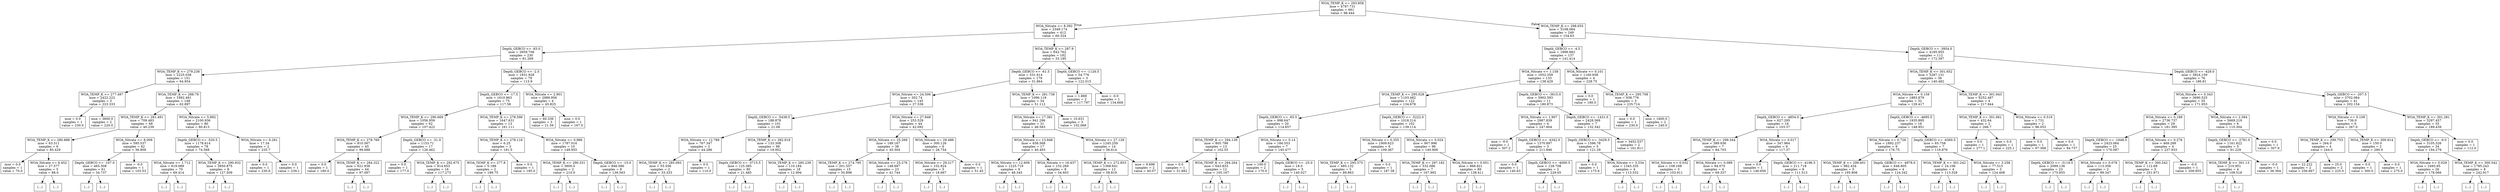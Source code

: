 digraph Tree {
node [shape=box] ;
0 [label="WOA_TEMP_K <= 293.858\nmse = 4797.731\nsamples = 661\nvalue = 98.444"] ;
1 [label="WOA_Nitrate <= 8.392\nmse = 2349.174\nsamples = 412\nvalue = 60.324"] ;
0 -> 1 [labeldistance=2.5, labelangle=45, headlabel="True"] ;
2 [label="Depth_GEBCO <= -83.0\nmse = 2659.708\nsamples = 230\nvalue = 81.269"] ;
1 -> 2 ;
3 [label="WOA_TEMP_K <= 279.238\nmse = 2225.038\nsamples = 151\nvalue = 64.954"] ;
2 -> 3 ;
4 [label="WOA_TEMP_K <= 277.497\nmse = 2422.222\nsamples = 3\nvalue = 223.333"] ;
3 -> 4 ;
5 [label="mse = 0.0\nsamples = 1\nvalue = 230.0"] ;
4 -> 5 ;
6 [label="mse = 3600.0\nsamples = 2\nvalue = 220.0"] ;
4 -> 6 ;
7 [label="WOA_TEMP_K <= 288.79\nmse = 1892.481\nsamples = 148\nvalue = 62.897"] ;
3 -> 7 ;
8 [label="WOA_TEMP_K <= 281.491\nmse = 709.483\nsamples = 68\nvalue = 40.239"] ;
7 -> 8 ;
9 [label="WOA_TEMP_K <= 280.888\nmse = 63.311\nsamples = 6\nvalue = 85.429"] ;
8 -> 9 ;
10 [label="mse = 0.0\nsamples = 1\nvalue = 70.0"] ;
9 -> 10 ;
11 [label="WOA_Nitrate <= 6.452\nmse = 27.577\nsamples = 5\nvalue = 88.0"] ;
9 -> 11 ;
12 [label="(...)"] ;
11 -> 12 ;
13 [label="(...)"] ;
11 -> 13 ;
20 [label="WOA_Nitrate <= 8.009\nmse = 595.537\nsamples = 62\nvalue = 36.909"] ;
8 -> 20 ;
21 [label="Depth_GEBCO <= -107.0\nmse = 465.508\nsamples = 61\nvalue = 34.737"] ;
20 -> 21 ;
22 [label="(...)"] ;
21 -> 22 ;
99 [label="(...)"] ;
21 -> 99 ;
106 [label="mse = -0.0\nsamples = 1\nvalue = 103.53"] ;
20 -> 106 ;
107 [label="WOA_Nitrate <= 5.892\nmse = 2100.936\nsamples = 80\nvalue = 80.813"] ;
7 -> 107 ;
108 [label="Depth_GEBCO <= -520.5\nmse = 1178.614\nsamples = 78\nvalue = 74.568"] ;
107 -> 108 ;
109 [label="WOA_Nitrate <= 1.712\nmse = 619.089\nsamples = 70\nvalue = 69.414"] ;
108 -> 109 ;
110 [label="(...)"] ;
109 -> 110 ;
213 [label="(...)"] ;
109 -> 213 ;
226 [label="WOA_TEMP_K <= 290.932\nmse = 3850.875\nsamples = 8\nvalue = 127.509"] ;
108 -> 226 ;
227 [label="(...)"] ;
226 -> 227 ;
232 [label="(...)"] ;
226 -> 232 ;
241 [label="WOA_Nitrate <= 6.261\nmse = 17.34\nsamples = 2\nvalue = 235.7"] ;
107 -> 241 ;
242 [label="mse = 0.0\nsamples = 1\nvalue = 230.6"] ;
241 -> 242 ;
243 [label="mse = 0.0\nsamples = 1\nvalue = 239.1"] ;
241 -> 243 ;
244 [label="Depth_GEBCO <= -2.5\nmse = 1931.928\nsamples = 79\nvalue = 113.9"] ;
2 -> 244 ;
245 [label="Depth_GEBCO <= -17.5\nmse = 1610.863\nsamples = 75\nvalue = 117.58"] ;
244 -> 245 ;
246 [label="WOA_TEMP_K <= 290.669\nmse = 1056.959\nsamples = 62\nvalue = 107.422"] ;
245 -> 246 ;
247 [label="WOA_TEMP_K <= 278.769\nmse = 810.567\nsamples = 45\nvalue = 99.688"] ;
246 -> 247 ;
248 [label="mse = 0.0\nsamples = 1\nvalue = 180.0"] ;
247 -> 248 ;
249 [label="WOA_TEMP_K <= 284.322\nmse = 621.936\nsamples = 44\nvalue = 97.097"] ;
247 -> 249 ;
250 [label="(...)"] ;
249 -> 250 ;
275 [label="(...)"] ;
249 -> 275 ;
320 [label="Depth_GEBCO <= -31.0\nmse = 1153.71\nsamples = 17\nvalue = 126.462"] ;
246 -> 320 ;
321 [label="mse = 0.0\nsamples = 1\nvalue = 177.0"] ;
320 -> 321 ;
322 [label="WOA_TEMP_K <= 292.675\nmse = 814.653\nsamples = 16\nvalue = 117.273"] ;
320 -> 322 ;
323 [label="(...)"] ;
322 -> 323 ;
334 [label="(...)"] ;
322 -> 334 ;
337 [label="WOA_TEMP_K <= 278.596\nmse = 1647.631\nsamples = 13\nvalue = 161.111"] ;
245 -> 337 ;
338 [label="WOA_TEMP_K <= 278.116\nmse = 6.25\nsamples = 3\nvalue = 191.5"] ;
337 -> 338 ;
339 [label="WOA_TEMP_K <= 277.8\nmse = 0.188\nsamples = 2\nvalue = 189.75"] ;
338 -> 339 ;
340 [label="(...)"] ;
339 -> 340 ;
341 [label="(...)"] ;
339 -> 341 ;
342 [label="mse = 0.0\nsamples = 1\nvalue = 195.0"] ;
338 -> 342 ;
343 [label="WOA_Nitrate <= 0.986\nmse = 1787.016\nsamples = 10\nvalue = 148.955"] ;
337 -> 343 ;
344 [label="WOA_TEMP_K <= 290.331\nmse = 3600.0\nsamples = 2\nvalue = 210.0"] ;
343 -> 344 ;
345 [label="(...)"] ;
344 -> 345 ;
346 [label="(...)"] ;
344 -> 346 ;
347 [label="Depth_GEBCO <= -15.0\nmse = 846.586\nsamples = 8\nvalue = 139.563"] ;
343 -> 347 ;
348 [label="(...)"] ;
347 -> 348 ;
349 [label="(...)"] ;
347 -> 349 ;
362 [label="WOA_Nitrate <= 2.901\nmse = 2986.956\nsamples = 4\nvalue = 45.825"] ;
244 -> 362 ;
363 [label="mse = 60.336\nsamples = 3\nvalue = 21.59"] ;
362 -> 363 ;
364 [label="mse = 0.0\nsamples = 1\nvalue = 167.0"] ;
362 -> 364 ;
365 [label="WOA_TEMP_K <= 287.9\nmse = 642.762\nsamples = 182\nvalue = 33.195"] ;
1 -> 365 ;
366 [label="Depth_GEBCO <= -61.5\nmse = 531.614\nsamples = 179\nvalue = 31.864"] ;
365 -> 366 ;
367 [label="WOA_Nitrate <= 24.506\nmse = 302.74\nsamples = 145\nvalue = 27.538"] ;
366 -> 367 ;
368 [label="Depth_GEBCO <= -5438.5\nmse = 188.878\nsamples = 101\nvalue = 21.08"] ;
367 -> 368 ;
369 [label="WOA_Nitrate <= 12.789\nmse = 767.347\nsamples = 3\nvalue = 44.286"] ;
368 -> 369 ;
370 [label="WOA_TEMP_K <= 285.093\nmse = 55.556\nsamples = 2\nvalue = 33.333"] ;
369 -> 370 ;
371 [label="(...)"] ;
370 -> 371 ;
372 [label="(...)"] ;
370 -> 372 ;
373 [label="mse = 0.0\nsamples = 1\nvalue = 110.0"] ;
369 -> 373 ;
374 [label="WOA_TEMP_K <= 282.818\nmse = 133.308\nsamples = 98\nvalue = 19.952"] ;
368 -> 374 ;
375 [label="Depth_GEBCO <= -3715.5\nmse = 125.385\nsamples = 80\nvalue = 21.485"] ;
374 -> 375 ;
376 [label="(...)"] ;
375 -> 376 ;
415 [label="(...)"] ;
375 -> 415 ;
500 [label="WOA_TEMP_K <= 285.239\nmse = 110.184\nsamples = 18\nvalue = 12.994"] ;
374 -> 500 ;
501 [label="(...)"] ;
500 -> 501 ;
524 [label="(...)"] ;
500 -> 524 ;
525 [label="WOA_Nitrate <= 27.848\nmse = 253.529\nsamples = 44\nvalue = 42.092"] ;
367 -> 525 ;
526 [label="WOA_Nitrate <= 25.269\nmse = 189.167\nsamples = 38\nvalue = 45.304"] ;
525 -> 526 ;
527 [label="WOA_TEMP_K <= 274.795\nmse = 201.557\nsamples = 15\nvalue = 50.898"] ;
526 -> 527 ;
528 [label="(...)"] ;
527 -> 528 ;
545 [label="(...)"] ;
527 -> 545 ;
546 [label="WOA_Nitrate <= 25.276\nmse = 148.697\nsamples = 23\nvalue = 41.744"] ;
526 -> 546 ;
547 [label="(...)"] ;
546 -> 547 ;
550 [label="(...)"] ;
546 -> 550 ;
589 [label="WOA_Nitrate <= 29.486\nmse = 300.126\nsamples = 6\nvalue = 28.754"] ;
525 -> 589 ;
590 [label="WOA_Nitrate <= 29.217\nmse = 102.824\nsamples = 5\nvalue = 18.667"] ;
589 -> 590 ;
591 [label="(...)"] ;
590 -> 591 ;
596 [label="(...)"] ;
590 -> 596 ;
599 [label="mse = 0.0\nsamples = 1\nvalue = 51.45"] ;
589 -> 599 ;
600 [label="WOA_TEMP_K <= 281.738\nmse = 1096.118\nsamples = 34\nvalue = 51.112"] ;
366 -> 600 ;
601 [label="WOA_Nitrate <= 17.381\nmse = 941.296\nsamples = 31\nvalue = 46.583"] ;
600 -> 601 ;
602 [label="WOA_Nitrate <= 13.948\nmse = 658.568\nsamples = 17\nvalue = 40.493"] ;
601 -> 602 ;
603 [label="WOA_Nitrate <= 12.609\nmse = 1225.719\nsamples = 9\nvalue = 48.345"] ;
602 -> 603 ;
604 [label="(...)"] ;
603 -> 604 ;
605 [label="(...)"] ;
603 -> 605 ;
606 [label="WOA_Nitrate <= 16.437\nmse = 152.269\nsamples = 8\nvalue = 34.603"] ;
602 -> 606 ;
607 [label="(...)"] ;
606 -> 607 ;
610 [label="(...)"] ;
606 -> 610 ;
613 [label="WOA_Nitrate <= 27.128\nmse = 1245.259\nsamples = 14\nvalue = 56.614"] ;
601 -> 613 ;
614 [label="WOA_TEMP_K <= 272.853\nmse = 1368.641\nsamples = 12\nvalue = 58.819"] ;
613 -> 614 ;
615 [label="(...)"] ;
614 -> 615 ;
620 [label="(...)"] ;
614 -> 620 ;
621 [label="mse = 9.696\nsamples = 2\nvalue = 40.07"] ;
613 -> 621 ;
622 [label="mse = 10.631\nsamples = 3\nvalue = 102.068"] ;
600 -> 622 ;
623 [label="Depth_GEBCO <= -1126.5\nmse = 54.776\nsamples = 3\nvalue = 122.015"] ;
365 -> 623 ;
624 [label="mse = 1.869\nsamples = 2\nvalue = 117.797"] ;
623 -> 624 ;
625 [label="mse = -0.0\nsamples = 1\nvalue = 134.669"] ;
623 -> 625 ;
626 [label="WOA_TEMP_K <= 298.655\nmse = 3108.064\nsamples = 249\nvalue = 154.63"] ;
0 -> 626 [labeldistance=2.5, labelangle=-45, headlabel="False"] ;
627 [label="Depth_GEBCO <= -4.5\nmse = 1896.883\nsamples = 137\nvalue = 141.414"] ;
626 -> 627 ;
628 [label="WOA_Nitrate <= 1.158\nmse = 1652.359\nsamples = 133\nvalue = 138.429"] ;
627 -> 628 ;
629 [label="WOA_TEMP_K <= 295.028\nmse = 1103.482\nsamples = 122\nvalue = 134.678"] ;
628 -> 629 ;
630 [label="Depth_GEBCO <= -65.5\nmse = 998.647\nsamples = 20\nvalue = 114.657"] ;
629 -> 630 ;
631 [label="WOA_TEMP_K <= 294.139\nmse = 805.798\nsamples = 13\nvalue = 102.55"] ;
630 -> 631 ;
632 [label="mse = 0.0\nsamples = 1\nvalue = 31.882"] ;
631 -> 632 ;
633 [label="WOA_TEMP_K <= 294.264\nmse = 643.833\nsamples = 12\nvalue = 105.167"] ;
631 -> 633 ;
634 [label="(...)"] ;
633 -> 634 ;
635 [label="(...)"] ;
633 -> 635 ;
656 [label="WOA_Nitrate <= 0.14\nmse = 166.553\nsamples = 7\nvalue = 145.477"] ;
630 -> 656 ;
657 [label="mse = 100.0\nsamples = 2\nvalue = 170.0"] ;
656 -> 657 ;
658 [label="Depth_GEBCO <= -25.0\nmse = 18.0\nsamples = 5\nvalue = 140.027"] ;
656 -> 658 ;
659 [label="(...)"] ;
658 -> 659 ;
662 [label="(...)"] ;
658 -> 662 ;
663 [label="Depth_GEBCO <= -5222.0\nmse = 1018.214\nsamples = 102\nvalue = 139.114"] ;
629 -> 663 ;
664 [label="WOA_Nitrate <= 0.355\nmse = 1909.623\nsamples = 6\nvalue = 109.367"] ;
663 -> 664 ;
665 [label="WOA_TEMP_K <= 295.375\nmse = 485.132\nsamples = 5\nvalue = 89.863"] ;
664 -> 665 ;
666 [label="(...)"] ;
665 -> 666 ;
667 [label="(...)"] ;
665 -> 667 ;
672 [label="mse = 0.0\nsamples = 1\nvalue = 187.38"] ;
664 -> 672 ;
673 [label="WOA_Nitrate <= 0.024\nmse = 907.996\nsamples = 96\nvalue = 140.906"] ;
663 -> 673 ;
674 [label="WOA_TEMP_K <= 297.182\nmse = 532.086\nsamples = 7\nvalue = 167.992"] ;
673 -> 674 ;
675 [label="(...)"] ;
674 -> 675 ;
684 [label="(...)"] ;
674 -> 684 ;
687 [label="WOA_Nitrate <= 0.051\nmse = 868.821\nsamples = 89\nvalue = 138.411"] ;
673 -> 687 ;
688 [label="(...)"] ;
687 -> 688 ;
693 [label="(...)"] ;
687 -> 693 ;
826 [label="Depth_GEBCO <= -3615.0\nmse = 5902.593\nsamples = 11\nvalue = 180.873"] ;
628 -> 826 ;
827 [label="WOA_Nitrate <= 1.907\nmse = 2987.839\nsamples = 4\nvalue = 247.604"] ;
826 -> 827 ;
828 [label="mse = -0.0\nsamples = 1\nvalue = 307.2"] ;
827 -> 828 ;
829 [label="Depth_GEBCO <= -4342.0\nmse = 1370.897\nsamples = 3\nvalue = 211.846"] ;
827 -> 829 ;
830 [label="mse = 0.0\nsamples = 1\nvalue = 140.63"] ;
829 -> 830 ;
831 [label="Depth_GEBCO <= -4000.5\nmse = 128.708\nsamples = 2\nvalue = 229.65"] ;
829 -> 831 ;
832 [label="(...)"] ;
831 -> 832 ;
833 [label="(...)"] ;
831 -> 833 ;
834 [label="Depth_GEBCO <= -1431.0\nmse = 2428.569\nsamples = 7\nvalue = 132.342"] ;
826 -> 834 ;
835 [label="Depth_GEBCO <= -3429.5\nmse = 1596.78\nsamples = 5\nvalue = 121.29"] ;
834 -> 835 ;
836 [label="mse = 0.0\nsamples = 1\nvalue = 175.6"] ;
835 -> 836 ;
837 [label="WOA_Nitrate <= 3.334\nmse = 1343.335\nsamples = 4\nvalue = 113.532"] ;
835 -> 837 ;
838 [label="(...)"] ;
837 -> 838 ;
839 [label="(...)"] ;
837 -> 839 ;
844 [label="mse = 3452.537\nsamples = 2\nvalue = 161.811"] ;
834 -> 844 ;
845 [label="WOA_Nitrate <= 0.101\nmse = 1160.938\nsamples = 4\nvalue = 228.75"] ;
627 -> 845 ;
846 [label="mse = 0.0\nsamples = 1\nvalue = 180.0"] ;
845 -> 846 ;
847 [label="WOA_TEMP_K <= 295.708\nmse = 938.776\nsamples = 3\nvalue = 235.714"] ;
845 -> 847 ;
848 [label="mse = 0.0\nsamples = 1\nvalue = 230.0"] ;
847 -> 848 ;
849 [label="mse = 1600.0\nsamples = 2\nvalue = 240.0"] ;
847 -> 849 ;
850 [label="Depth_GEBCO <= -3954.0\nmse = 4185.955\nsamples = 112\nvalue = 172.397"] ;
626 -> 850 ;
851 [label="WOA_TEMP_K <= 301.652\nmse = 3287.131\nsamples = 36\nvalue = 140.482"] ;
850 -> 851 ;
852 [label="WOA_Nitrate <= 0.159\nmse = 1883.879\nsamples = 32\nvalue = 129.417"] ;
851 -> 852 ;
853 [label="Depth_GEBCO <= -4854.0\nmse = 627.295\nsamples = 16\nvalue = 103.37"] ;
852 -> 853 ;
854 [label="WOA_TEMP_K <= 299.344\nmse = 389.936\nsamples = 7\nvalue = 84.703"] ;
853 -> 854 ;
855 [label="WOA_Nitrate <= 0.032\nmse = 108.168\nsamples = 3\nvalue = 103.911"] ;
854 -> 855 ;
856 [label="(...)"] ;
855 -> 856 ;
859 [label="(...)"] ;
855 -> 859 ;
860 [label="WOA_Nitrate <= 0.089\nmse = 84.075\nsamples = 4\nvalue = 69.337"] ;
854 -> 860 ;
861 [label="(...)"] ;
860 -> 861 ;
864 [label="(...)"] ;
860 -> 864 ;
865 [label="WOA_Nitrate <= 0.017\nmse = 347.964\nsamples = 9\nvalue = 117.37"] ;
853 -> 865 ;
866 [label="mse = 0.0\nsamples = 1\nvalue = 146.656"] ;
865 -> 866 ;
867 [label="Depth_GEBCO <= -4196.5\nmse = 211.718\nsamples = 8\nvalue = 111.513"] ;
865 -> 867 ;
868 [label="(...)"] ;
867 -> 868 ;
877 [label="(...)"] ;
867 -> 877 ;
880 [label="Depth_GEBCO <= -4695.5\nmse = 1935.895\nsamples = 16\nvalue = 148.951"] ;
852 -> 880 ;
881 [label="WOA_Nitrate <= 0.726\nmse = 1892.237\nsamples = 9\nvalue = 176.75"] ;
880 -> 881 ;
882 [label="WOA_TEMP_K <= 299.401\nmse = 982.434\nsamples = 5\nvalue = 195.808"] ;
881 -> 882 ;
883 [label="(...)"] ;
882 -> 883 ;
884 [label="(...)"] ;
882 -> 884 ;
889 [label="Depth_GEBCO <= -4978.0\nmse = 648.805\nsamples = 4\nvalue = 124.342"] ;
881 -> 889 ;
890 [label="(...)"] ;
889 -> 890 ;
895 [label="(...)"] ;
889 -> 895 ;
896 [label="Depth_GEBCO <= -4360.5\nmse = 65.758\nsamples = 7\nvalue = 116.876"] ;
880 -> 896 ;
897 [label="WOA_TEMP_K <= 301.242\nmse = 24.106\nsamples = 4\nvalue = 113.528"] ;
896 -> 897 ;
898 [label="(...)"] ;
897 -> 898 ;
903 [label="(...)"] ;
897 -> 903 ;
904 [label="WOA_Nitrate <= 3.258\nmse = 77.515\nsamples = 3\nvalue = 124.408"] ;
896 -> 904 ;
905 [label="(...)"] ;
904 -> 905 ;
908 [label="(...)"] ;
904 -> 908 ;
909 [label="WOA_TEMP_K <= 301.943\nmse = 6252.487\nsamples = 4\nvalue = 217.944"] ;
851 -> 909 ;
910 [label="WOA_TEMP_K <= 301.661\nmse = 432.64\nsamples = 2\nvalue = 266.7"] ;
909 -> 910 ;
911 [label="mse = 0.0\nsamples = 1\nvalue = 277.1"] ;
910 -> 911 ;
912 [label="mse = 0.0\nsamples = 1\nvalue = 225.1"] ;
910 -> 912 ;
913 [label="WOA_Nitrate <= 0.519\nmse = 1.731\nsamples = 2\nvalue = 96.053"] ;
909 -> 913 ;
914 [label="mse = 0.0\nsamples = 1\nvalue = 97.368"] ;
913 -> 914 ;
915 [label="mse = 0.0\nsamples = 1\nvalue = 94.737"] ;
913 -> 915 ;
916 [label="Depth_GEBCO <= -428.0\nmse = 3924.159\nsamples = 76\nvalue = 186.81"] ;
850 -> 916 ;
917 [label="WOA_Nitrate <= 0.343\nmse = 3690.525\nsamples = 35\nvalue = 171.953"] ;
916 -> 917 ;
918 [label="WOA_Nitrate <= 0.189\nmse = 2736.737\nsamples = 29\nvalue = 181.395"] ;
917 -> 918 ;
919 [label="Depth_GEBCO <= -1648.5\nmse = 2423.064\nsamples = 25\nvalue = 170.087"] ;
918 -> 919 ;
920 [label="Depth_GEBCO <= -3119.5\nmse = 2089.136\nsamples = 23\nvalue = 175.855"] ;
919 -> 920 ;
921 [label="(...)"] ;
920 -> 921 ;
944 [label="(...)"] ;
920 -> 944 ;
951 [label="WOA_Nitrate <= 0.078\nmse = 113.356\nsamples = 2\nvalue = 89.347"] ;
919 -> 951 ;
952 [label="(...)"] ;
951 -> 952 ;
953 [label="(...)"] ;
951 -> 953 ;
954 [label="WOA_Nitrate <= 0.276\nmse = 469.289\nsamples = 4\nvalue = 237.933"] ;
918 -> 954 ;
955 [label="WOA_TEMP_K <= 300.542\nmse = 112.69\nsamples = 3\nvalue = 251.971"] ;
954 -> 955 ;
956 [label="(...)"] ;
955 -> 956 ;
957 [label="(...)"] ;
955 -> 957 ;
960 [label="mse = -0.0\nsamples = 1\nvalue = 209.855"] ;
954 -> 960 ;
961 [label="WOA_Nitrate <= 2.584\nmse = 5669.219\nsamples = 6\nvalue = 115.304"] ;
917 -> 961 ;
962 [label="Depth_GEBCO <= -2781.0\nmse = 1161.622\nsamples = 5\nvalue = 91.229"] ;
961 -> 962 ;
963 [label="WOA_TEMP_K <= 301.13\nmse = 210.951\nsamples = 4\nvalue = 109.518"] ;
962 -> 963 ;
964 [label="(...)"] ;
963 -> 964 ;
969 [label="(...)"] ;
963 -> 969 ;
970 [label="mse = -0.0\nsamples = 1\nvalue = 36.364"] ;
962 -> 970 ;
971 [label="mse = 0.0\nsamples = 1\nvalue = 307.9"] ;
961 -> 971 ;
972 [label="Depth_GEBCO <= -207.5\nmse = 3702.064\nsamples = 41\nvalue = 202.154"] ;
916 -> 972 ;
973 [label="WOA_Nitrate <= 0.109\nmse = 736.0\nsamples = 6\nvalue = 267.0"] ;
972 -> 973 ;
974 [label="WOA_TEMP_K <= 299.753\nmse = 264.0\nsamples = 4\nvalue = 244.0"] ;
973 -> 974 ;
975 [label="mse = 22.222\nsamples = 2\nvalue = 256.667"] ;
974 -> 975 ;
976 [label="mse = 25.0\nsamples = 2\nvalue = 225.0"] ;
974 -> 976 ;
977 [label="WOA_TEMP_K <= 300.814\nmse = 150.0\nsamples = 2\nvalue = 290.0"] ;
973 -> 977 ;
978 [label="mse = 0.0\nsamples = 1\nvalue = 300.0"] ;
977 -> 978 ;
979 [label="mse = 0.0\nsamples = 1\nvalue = 275.0"] ;
977 -> 979 ;
980 [label="WOA_TEMP_K <= 301.281\nmse = 3297.457\nsamples = 35\nvalue = 189.439"] ;
972 -> 980 ;
981 [label="Depth_GEBCO <= -9.0\nmse = 3105.326\nsamples = 34\nvalue = 194.279"] ;
980 -> 981 ;
982 [label="WOA_Nitrate <= 0.029\nmse = 2493.95\nsamples = 26\nvalue = 178.066"] ;
981 -> 982 ;
983 [label="(...)"] ;
982 -> 983 ;
984 [label="(...)"] ;
982 -> 984 ;
1007 [label="WOA_TEMP_K <= 300.542\nmse = 1785.243\nsamples = 8\nvalue = 242.917"] ;
981 -> 1007 ;
1008 [label="(...)"] ;
1007 -> 1008 ;
1017 [label="(...)"] ;
1007 -> 1017 ;
1018 [label="mse = 0.0\nsamples = 1\nvalue = 112.0"] ;
980 -> 1018 ;
}